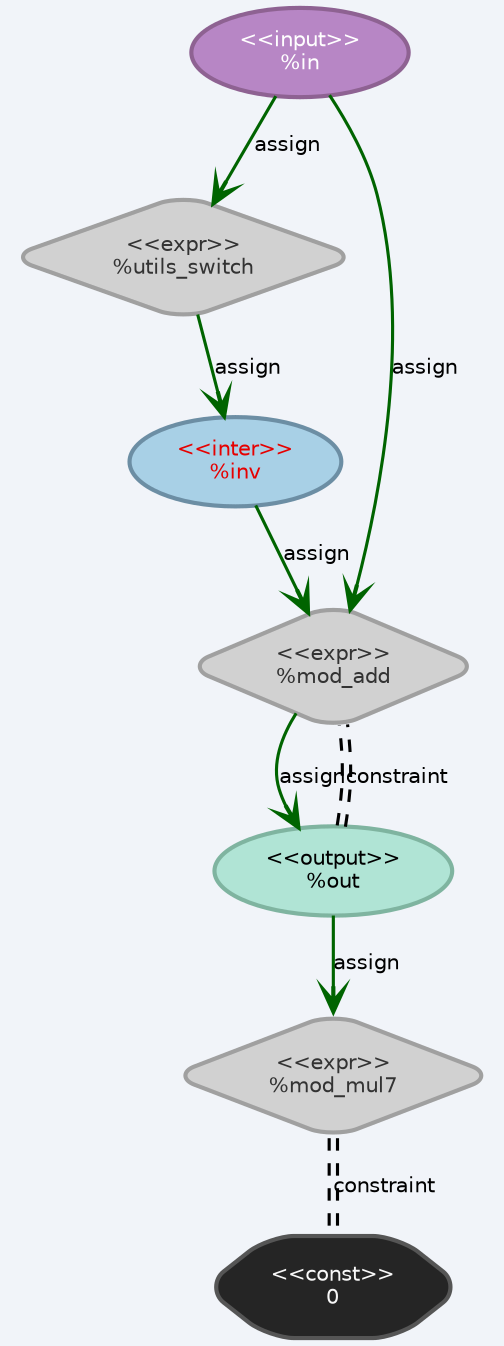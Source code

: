 digraph "IsZero" {
graph [fontname="Helvetica", fontsize=12, bgcolor="#f1f4f9", style="filled"];
node [shape=rectangle, style="filled,rounded", fontname="Helvetica", fontsize=10, penwidth=2];
edge [fontname="Helvetica", fontsize=10, arrowsize=1.2, penwidth=1.5];
"<<expr>>
%utils_switch" [fillcolor="#d1d1d1", fontcolor="#333333", color="#a0a0a0", shape="diamond"];
"<<expr>>
%mod_mul7" [fillcolor="#d1d1d1", fontcolor="#333333", color="#a0a0a0", shape="diamond"];
"<<expr>>
%mod_add" [fillcolor="#d1d1d1", fontcolor="#333333", color="#a0a0a0", shape="diamond"];
"<<output>>
%out" [fillcolor="#b0e4d5", fontcolor="#000000", color="#7fb4a0", shape="ellipse"];
"<<const>>
0" [fillcolor="#252525", fontcolor="#f8f8f8", color="#555555", shape="hexagon"];
"<<inter>>
%inv" [fillcolor="#a8d0e6", fontcolor="#e60000", color="#6c8ea4", shape="ellipse"];
"<<input>>
%in" [fillcolor="#b786c5", fontcolor="#ffffff", color="#8e6292", shape="ellipse"];
"<<expr>>
%mod_add" -> "<<output>>
%out" [label="assign", color="darkgreen", arrowhead="vee"];
"<<expr>>
%utils_switch" -> "<<inter>>
%inv" [label="assign", color="darkgreen", arrowhead="vee"];
"<<input>>
%in" -> "<<expr>>
%utils_switch" [label="assign", color="darkgreen", arrowhead="vee"];
"<<expr>>
%mod_mul7" -> "<<const>>
0" [label="constraint", dir=none, color="black:invis:black", style="dashed"];
"<<output>>
%out" -> "<<expr>>
%mod_mul7" [label="assign", color="darkgreen", arrowhead="vee"];
"<<output>>
%out" -> "<<expr>>
%mod_add" [label="constraint", dir=none, color="black:invis:black", style="dashed"];
"<<inter>>
%inv" -> "<<expr>>
%mod_add" [label="assign", color="darkgreen", arrowhead="vee"];
"<<input>>
%in" -> "<<expr>>
%mod_add" [label="assign", color="darkgreen", arrowhead="vee"];
}
